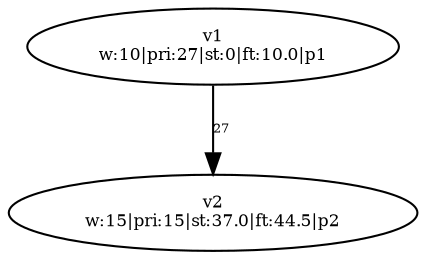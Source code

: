 digraph {
	v1 [label="v1
w:10|pri:27|st:0|ft:10.0|p1" fontsize=8.0]
	v2 [label="v2
w:15|pri:15|st:37.0|ft:44.5|p2" fontsize=8.0]
	v1 -> v2 [label=27 constraint=true fontsize=6.0]
}
